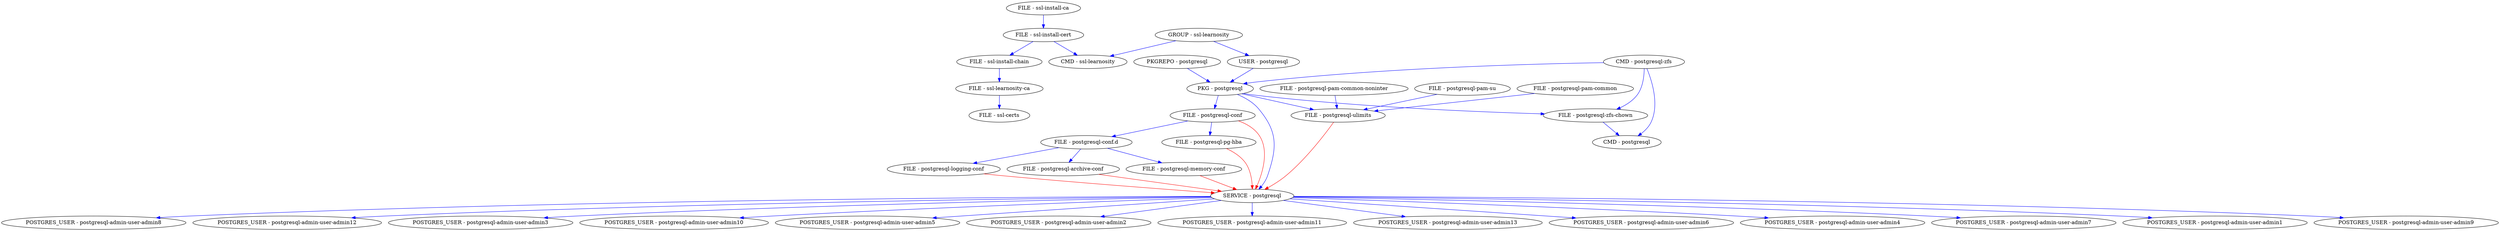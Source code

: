 digraph states {
"FILE - ssl-certs";
"FILE - ssl-learnosity-ca" -> "FILE - ssl-certs"  [color=blue];
"POSTGRES_USER - postgresql-admin-user-admin8";
"SERVICE - postgresql" -> "POSTGRES_USER - postgresql-admin-user-admin8"  [color=blue];
"FILE - postgresql-pam-common-noninter";
"POSTGRES_USER - postgresql-admin-user-admin12";
"SERVICE - postgresql" -> "POSTGRES_USER - postgresql-admin-user-admin12"  [color=blue];
"FILE - ssl-learnosity-ca";
"FILE - ssl-install-chain" -> "FILE - ssl-learnosity-ca"  [color=blue];
"FILE - postgresql-archive-conf";
"FILE - postgresql-conf.d" -> "FILE - postgresql-archive-conf"  [color=blue];
"FILE - postgresql-archive-conf" -> "SERVICE - postgresql"  [color=red];
"FILE - postgresql-pam-su";
"POSTGRES_USER - postgresql-admin-user-admin3";
"SERVICE - postgresql" -> "POSTGRES_USER - postgresql-admin-user-admin3"  [color=blue];
"POSTGRES_USER - postgresql-admin-user-admin10";
"SERVICE - postgresql" -> "POSTGRES_USER - postgresql-admin-user-admin10"  [color=blue];
"FILE - postgresql-pam-common";
"FILE - postgresql-conf.d";
"FILE - postgresql-conf" -> "FILE - postgresql-conf.d"  [color=blue];
"POSTGRES_USER - postgresql-admin-user-admin5";
"SERVICE - postgresql" -> "POSTGRES_USER - postgresql-admin-user-admin5"  [color=blue];
"POSTGRES_USER - postgresql-admin-user-admin2";
"SERVICE - postgresql" -> "POSTGRES_USER - postgresql-admin-user-admin2"  [color=blue];
"POSTGRES_USER - postgresql-admin-user-admin11";
"SERVICE - postgresql" -> "POSTGRES_USER - postgresql-admin-user-admin11"  [color=blue];
"CMD - ssl-learnosity";
"GROUP - ssl-learnosity" -> "CMD - ssl-learnosity"  [color=blue];
"FILE - ssl-install-cert" -> "CMD - ssl-learnosity"  [color=blue];
"GROUP - ssl-learnosity";
"FILE - postgresql-conf";
"PKG - postgresql" -> "FILE - postgresql-conf"  [color=blue];
"FILE - postgresql-conf" -> "SERVICE - postgresql"  [color=red];
"FILE - postgresql-memory-conf";
"FILE - postgresql-conf.d" -> "FILE - postgresql-memory-conf"  [color=blue];
"FILE - postgresql-memory-conf" -> "SERVICE - postgresql"  [color=red];
"FILE - postgresql-logging-conf";
"FILE - postgresql-conf.d" -> "FILE - postgresql-logging-conf"  [color=blue];
"FILE - postgresql-logging-conf" -> "SERVICE - postgresql"  [color=red];
"POSTGRES_USER - postgresql-admin-user-admin13";
"SERVICE - postgresql" -> "POSTGRES_USER - postgresql-admin-user-admin13"  [color=blue];
"FILE - ssl-install-chain";
"FILE - ssl-install-cert" -> "FILE - ssl-install-chain"  [color=blue];
"FILE - postgresql-ulimits";
"PKG - postgresql" -> "FILE - postgresql-ulimits"  [color=blue];
"FILE - postgresql-pam-su" -> "FILE - postgresql-ulimits"  [color=blue];
"FILE - postgresql-pam-common" -> "FILE - postgresql-ulimits"  [color=blue];
"FILE - postgresql-pam-common-noninter" -> "FILE - postgresql-ulimits"  [color=blue];
"FILE - postgresql-ulimits" -> "SERVICE - postgresql"  [color=red];
"CMD - postgresql-zfs";
"CMD - postgresql-zfs" -> "CMD - postgresql"  [color=blue];
"CMD - postgresql-zfs" -> "PKG - postgresql"  [color=blue];
"SERVICE - postgresql";
"PKG - postgresql" -> "SERVICE - postgresql"  [color=blue];
"PKG - postgresql";
"USER - postgresql" -> "PKG - postgresql"  [color=blue];
"PKGREPO - postgresql" -> "PKG - postgresql"  [color=blue];
"PKGREPO - postgresql";
"USER - postgresql";
"GROUP - ssl-learnosity" -> "USER - postgresql"  [color=blue];
"FILE - postgresql-pg-hba";
"FILE - postgresql-conf" -> "FILE - postgresql-pg-hba"  [color=blue];
"FILE - postgresql-pg-hba" -> "SERVICE - postgresql"  [color=red];
"POSTGRES_USER - postgresql-admin-user-admin6";
"SERVICE - postgresql" -> "POSTGRES_USER - postgresql-admin-user-admin6"  [color=blue];
"FILE - postgresql-zfs-chown";
"CMD - postgresql-zfs" -> "FILE - postgresql-zfs-chown"  [color=blue];
"PKG - postgresql" -> "FILE - postgresql-zfs-chown"  [color=blue];
"FILE - postgresql-zfs-chown" -> "CMD - postgresql"  [color=blue];
"POSTGRES_USER - postgresql-admin-user-admin4";
"SERVICE - postgresql" -> "POSTGRES_USER - postgresql-admin-user-admin4"  [color=blue];
"POSTGRES_USER - postgresql-admin-user-admin7";
"SERVICE - postgresql" -> "POSTGRES_USER - postgresql-admin-user-admin7"  [color=blue];
"POSTGRES_USER - postgresql-admin-user-admin1";
"SERVICE - postgresql" -> "POSTGRES_USER - postgresql-admin-user-admin1"  [color=blue];
"FILE - ssl-install-cert";
"FILE - ssl-install-ca" -> "FILE - ssl-install-cert"  [color=blue];
"FILE - ssl-install-ca";
"POSTGRES_USER - postgresql-admin-user-admin9";
"SERVICE - postgresql" -> "POSTGRES_USER - postgresql-admin-user-admin9"  [color=blue];
}
